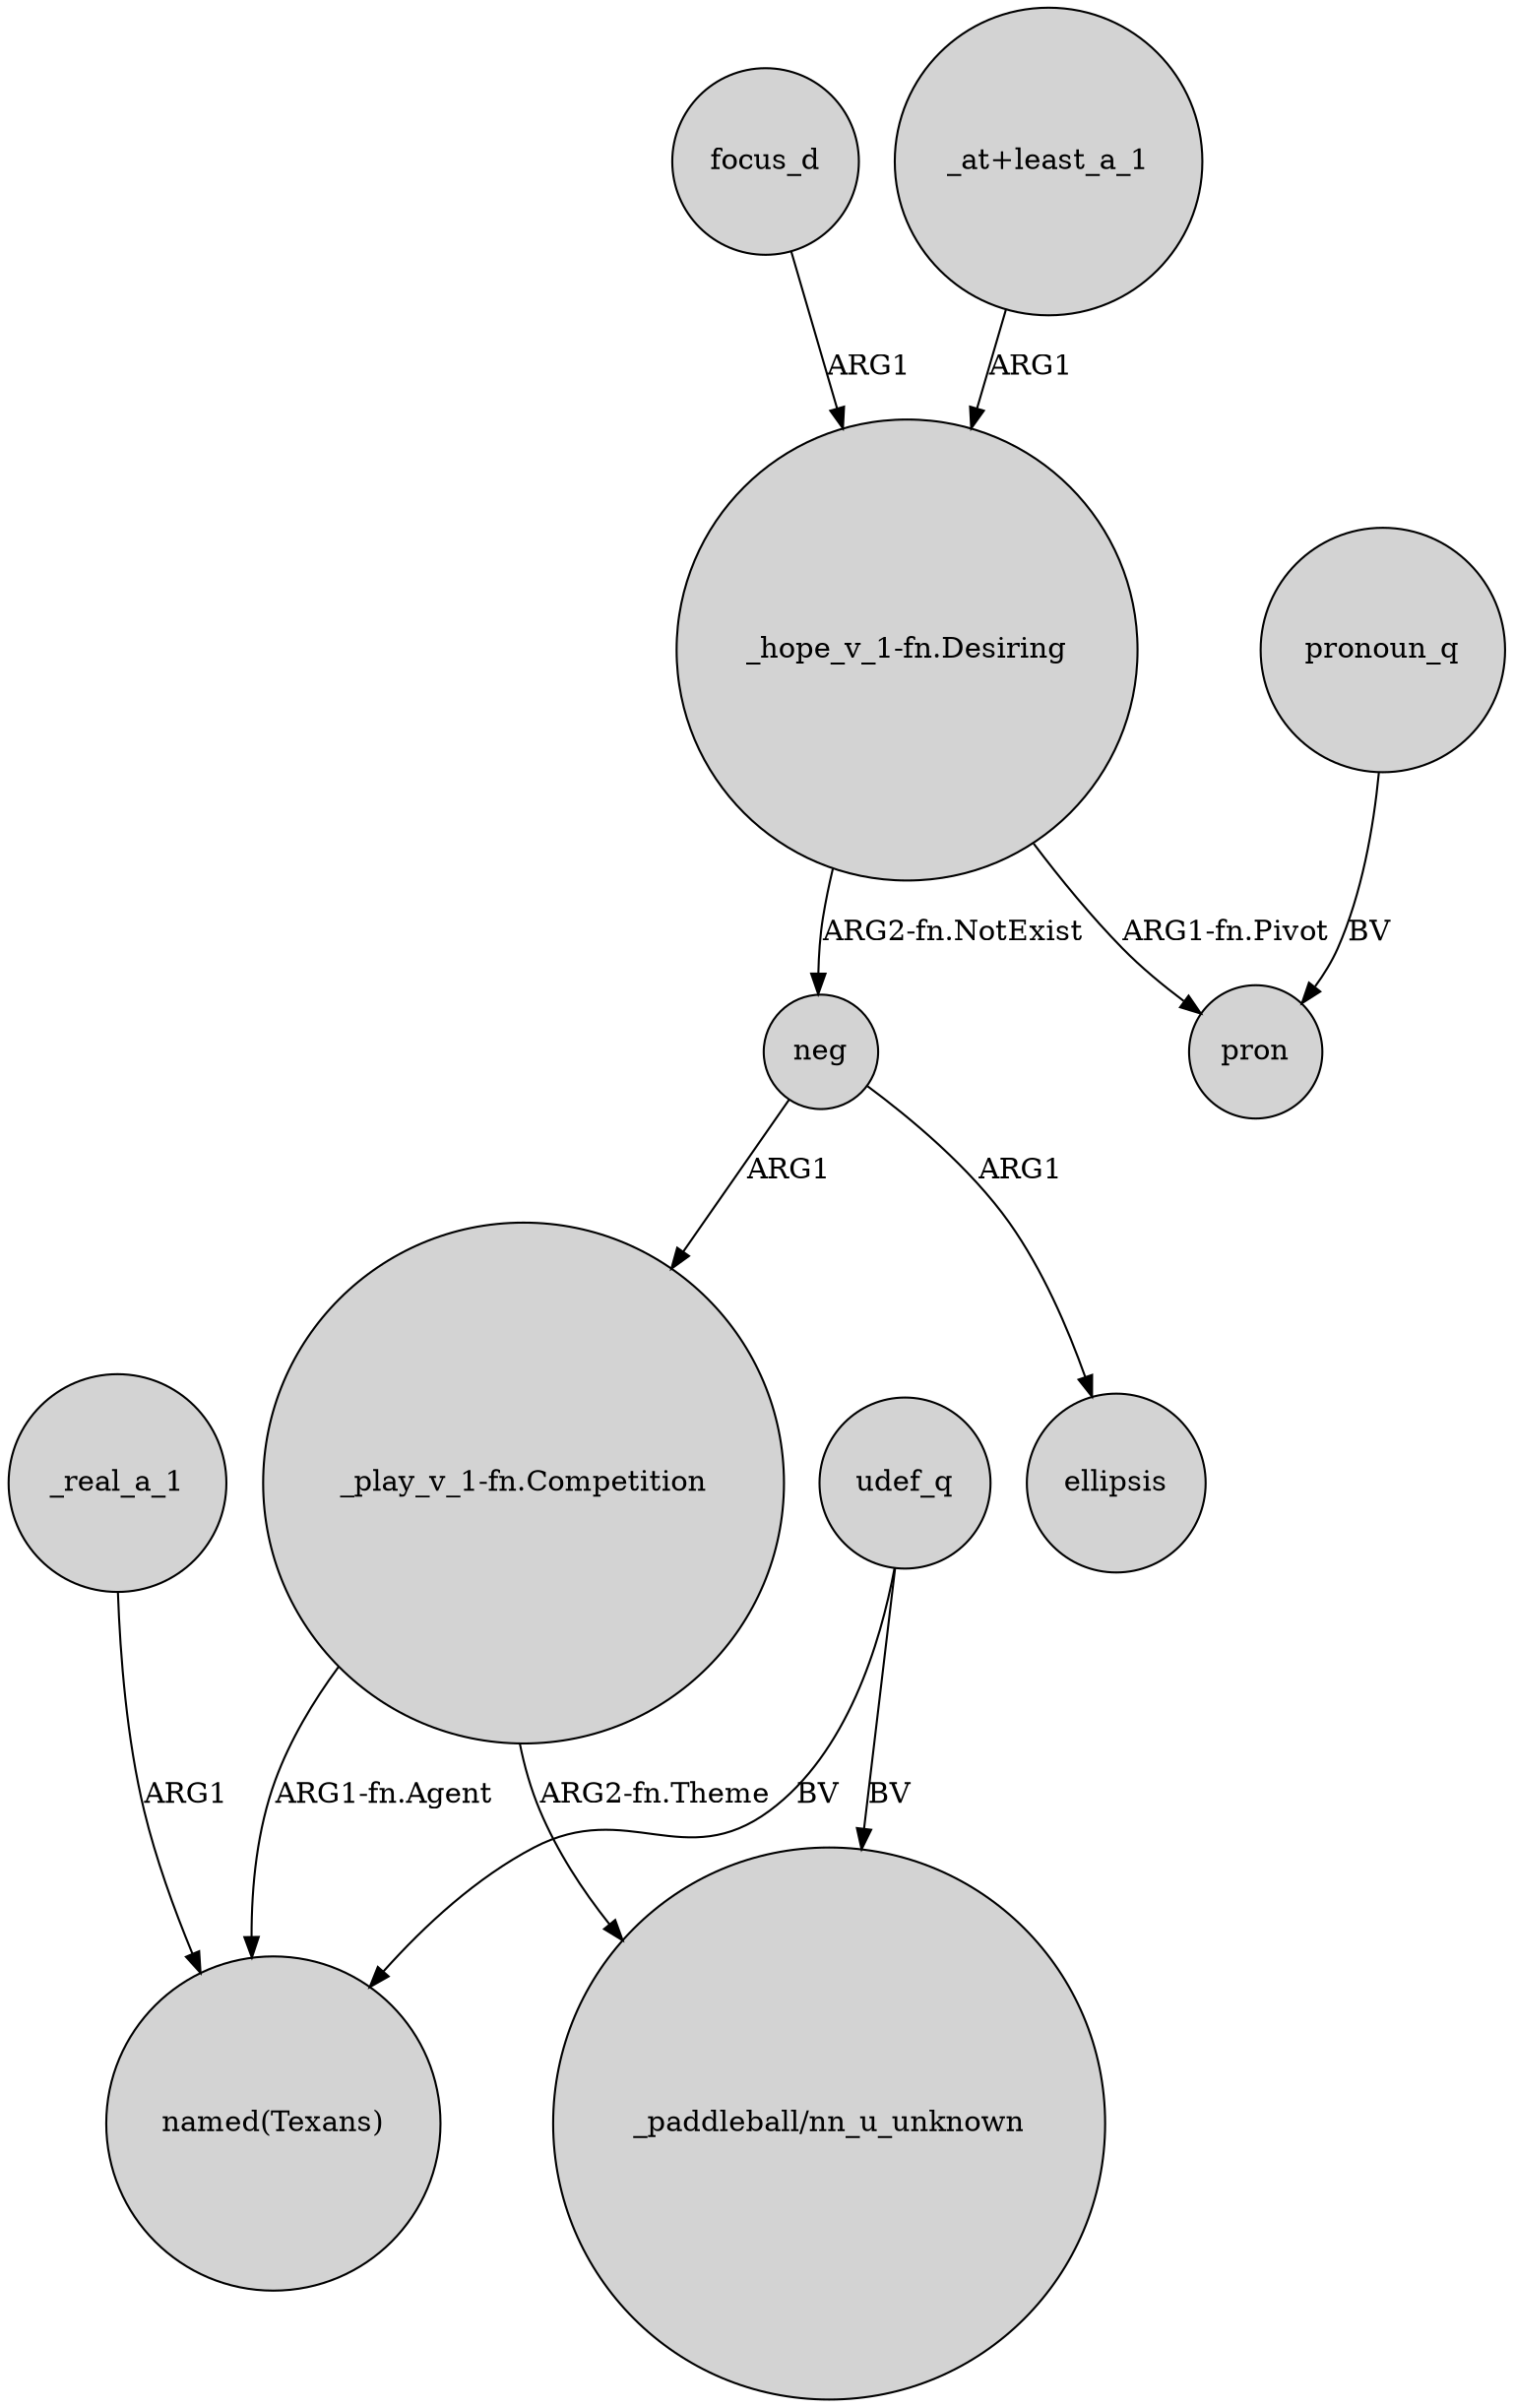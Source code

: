digraph {
	node [shape=circle style=filled]
	udef_q -> "named(Texans)" [label=BV]
	"_hope_v_1-fn.Desiring" -> pron [label="ARG1-fn.Pivot"]
	udef_q -> "_paddleball/nn_u_unknown" [label=BV]
	"_play_v_1-fn.Competition" -> "_paddleball/nn_u_unknown" [label="ARG2-fn.Theme"]
	pronoun_q -> pron [label=BV]
	focus_d -> "_hope_v_1-fn.Desiring" [label=ARG1]
	"_at+least_a_1" -> "_hope_v_1-fn.Desiring" [label=ARG1]
	neg -> "_play_v_1-fn.Competition" [label=ARG1]
	"_hope_v_1-fn.Desiring" -> neg [label="ARG2-fn.NotExist"]
	neg -> ellipsis [label=ARG1]
	_real_a_1 -> "named(Texans)" [label=ARG1]
	"_play_v_1-fn.Competition" -> "named(Texans)" [label="ARG1-fn.Agent"]
}

